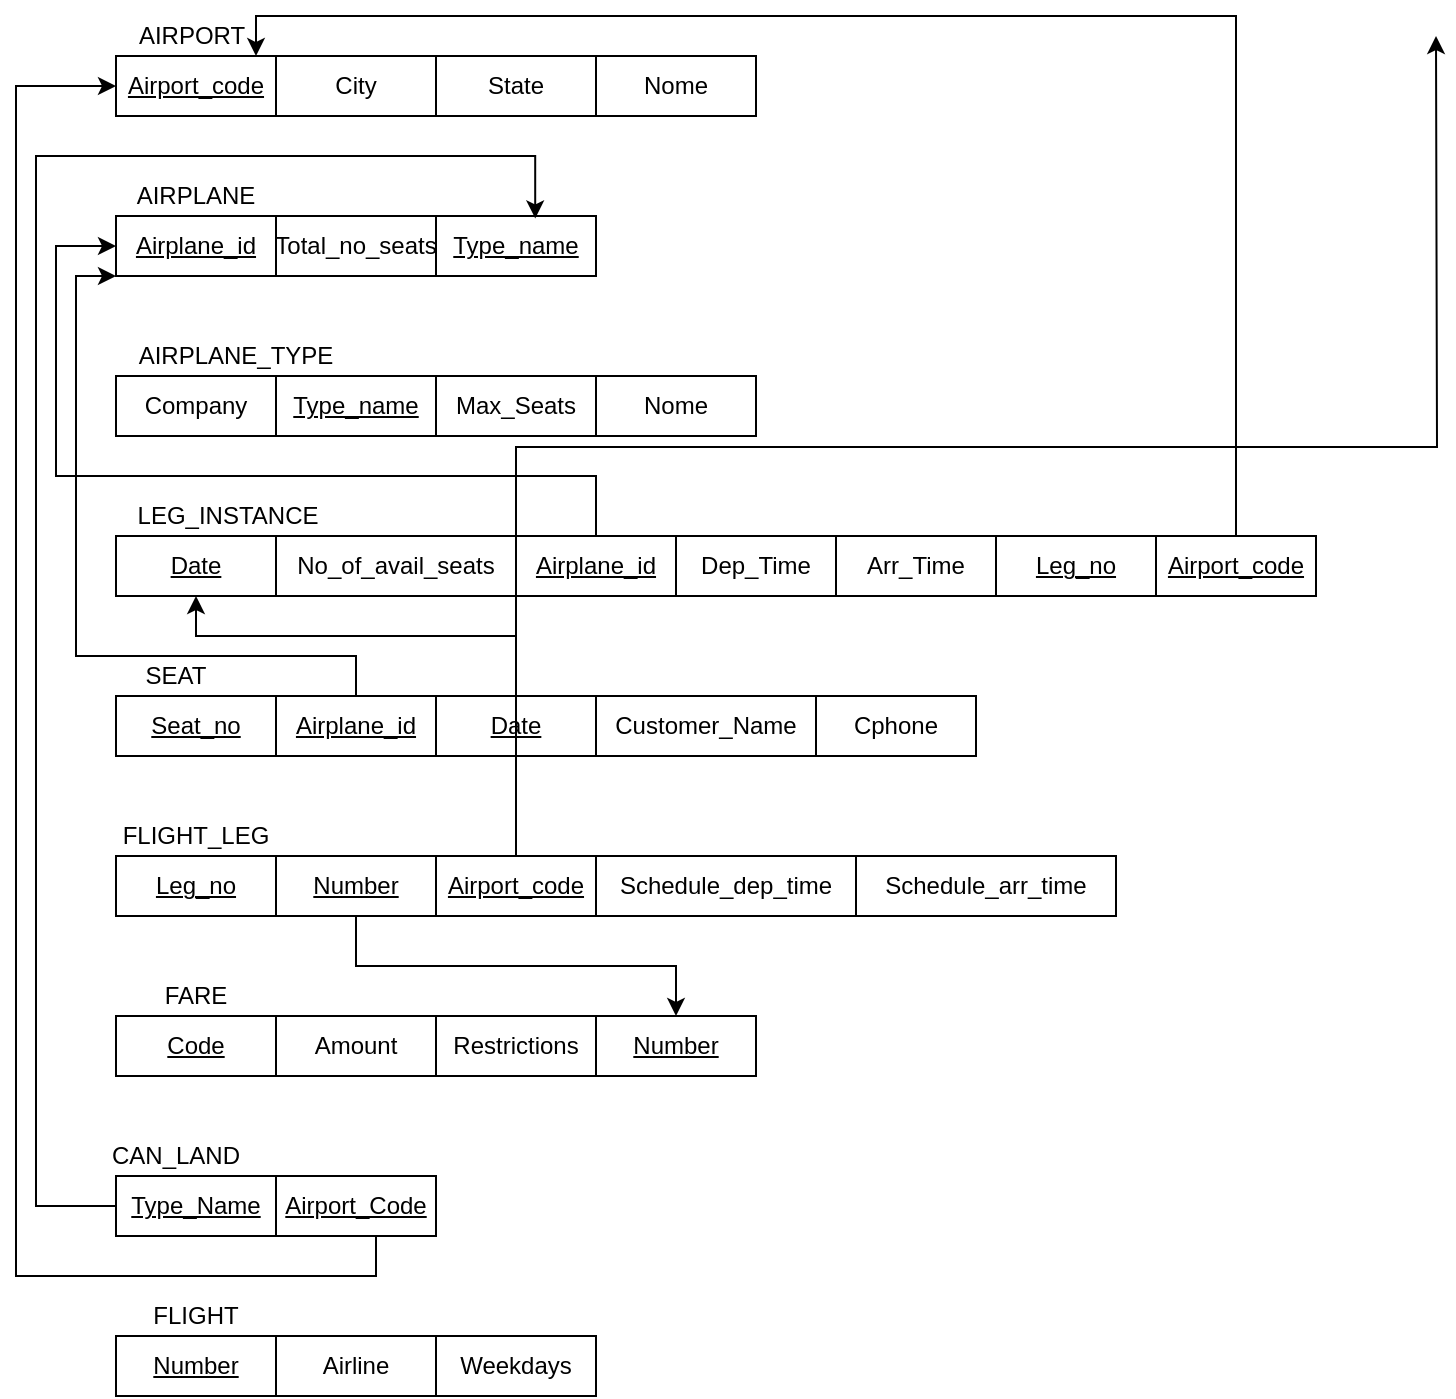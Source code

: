 <mxfile version="12.8.8" type="google"><diagram id="ZekPBBCs7eS7tnP7FtFp" name="Page-1"><mxGraphModel dx="1825" dy="548" grid="1" gridSize="10" guides="1" tooltips="1" connect="1" arrows="1" fold="1" page="1" pageScale="1" pageWidth="827" pageHeight="1169" math="0" shadow="0"><root><mxCell id="0"/><mxCell id="1" parent="0"/><mxCell id="h-4qC8QzksJ54O2z_9Or-4" value="Airport_code" style="rounded=0;whiteSpace=wrap;html=1;fontStyle=4" parent="1" vertex="1"><mxGeometry x="50" y="50" width="80" height="30" as="geometry"/></mxCell><mxCell id="h-4qC8QzksJ54O2z_9Or-5" value="City" style="rounded=0;whiteSpace=wrap;html=1;" parent="1" vertex="1"><mxGeometry x="130" y="50" width="80" height="30" as="geometry"/></mxCell><mxCell id="h-4qC8QzksJ54O2z_9Or-6" value="State" style="rounded=0;whiteSpace=wrap;html=1;" parent="1" vertex="1"><mxGeometry x="210" y="50" width="80" height="30" as="geometry"/></mxCell><mxCell id="h-4qC8QzksJ54O2z_9Or-7" value="Nome" style="rounded=0;whiteSpace=wrap;html=1;" parent="1" vertex="1"><mxGeometry x="290" y="50" width="80" height="30" as="geometry"/></mxCell><mxCell id="h-4qC8QzksJ54O2z_9Or-8" value="AIRPORT" style="text;html=1;strokeColor=none;fillColor=none;align=center;verticalAlign=middle;whiteSpace=wrap;rounded=0;" parent="1" vertex="1"><mxGeometry x="68" y="30" width="40" height="20" as="geometry"/></mxCell><mxCell id="h-4qC8QzksJ54O2z_9Or-9" value="Airplane_id" style="rounded=0;whiteSpace=wrap;html=1;fontStyle=4" parent="1" vertex="1"><mxGeometry x="50" y="130" width="80" height="30" as="geometry"/></mxCell><mxCell id="h-4qC8QzksJ54O2z_9Or-10" value="Total_no_seats" style="rounded=0;whiteSpace=wrap;html=1;" parent="1" vertex="1"><mxGeometry x="130" y="130" width="80" height="30" as="geometry"/></mxCell><mxCell id="h-4qC8QzksJ54O2z_9Or-11" value="&lt;u&gt;Type_name&lt;/u&gt;" style="rounded=0;whiteSpace=wrap;html=1;" parent="1" vertex="1"><mxGeometry x="210" y="130" width="80" height="30" as="geometry"/></mxCell><mxCell id="h-4qC8QzksJ54O2z_9Or-13" value="AIRPLANE" style="text;html=1;strokeColor=none;fillColor=none;align=center;verticalAlign=middle;whiteSpace=wrap;rounded=0;" parent="1" vertex="1"><mxGeometry x="70" y="110" width="40" height="20" as="geometry"/></mxCell><mxCell id="h-4qC8QzksJ54O2z_9Or-14" value="Company" style="rounded=0;whiteSpace=wrap;html=1;fontStyle=0" parent="1" vertex="1"><mxGeometry x="50" y="210" width="80" height="30" as="geometry"/></mxCell><mxCell id="h-4qC8QzksJ54O2z_9Or-15" value="Type_name" style="rounded=0;whiteSpace=wrap;html=1;fontStyle=4" parent="1" vertex="1"><mxGeometry x="130" y="210" width="80" height="30" as="geometry"/></mxCell><mxCell id="h-4qC8QzksJ54O2z_9Or-16" value="Max_Seats" style="rounded=0;whiteSpace=wrap;html=1;" parent="1" vertex="1"><mxGeometry x="210" y="210" width="80" height="30" as="geometry"/></mxCell><mxCell id="h-4qC8QzksJ54O2z_9Or-17" value="Nome" style="rounded=0;whiteSpace=wrap;html=1;" parent="1" vertex="1"><mxGeometry x="290" y="210" width="80" height="30" as="geometry"/></mxCell><mxCell id="h-4qC8QzksJ54O2z_9Or-18" value="AIRPLANE_TYPE" style="text;html=1;strokeColor=none;fillColor=none;align=center;verticalAlign=middle;whiteSpace=wrap;rounded=0;" parent="1" vertex="1"><mxGeometry x="90" y="190" width="40" height="20" as="geometry"/></mxCell><mxCell id="h-4qC8QzksJ54O2z_9Or-21" value="Date" style="rounded=0;whiteSpace=wrap;html=1;fontStyle=4;" parent="1" vertex="1"><mxGeometry x="50" y="290" width="80" height="30" as="geometry"/></mxCell><mxCell id="h-4qC8QzksJ54O2z_9Or-22" value="No_of_avail_seats" style="rounded=0;whiteSpace=wrap;html=1;" parent="1" vertex="1"><mxGeometry x="130" y="290" width="120" height="30" as="geometry"/></mxCell><mxCell id="h-4qC8QzksJ54O2z_9Or-66" style="edgeStyle=orthogonalEdgeStyle;rounded=0;orthogonalLoop=1;jettySize=auto;html=1;exitX=0.5;exitY=0;exitDx=0;exitDy=0;" parent="1" source="h-4qC8QzksJ54O2z_9Or-23" edge="1"><mxGeometry relative="1" as="geometry"><mxPoint x="50" y="145" as="targetPoint"/><Array as="points"><mxPoint x="290" y="260"/><mxPoint x="20" y="260"/><mxPoint x="20" y="145"/></Array></mxGeometry></mxCell><mxCell id="h-4qC8QzksJ54O2z_9Or-23" value="Airplane_id" style="rounded=0;whiteSpace=wrap;html=1;fontStyle=4" parent="1" vertex="1"><mxGeometry x="250" y="290" width="80" height="30" as="geometry"/></mxCell><mxCell id="h-4qC8QzksJ54O2z_9Or-24" value="Dep_Time" style="rounded=0;whiteSpace=wrap;html=1;" parent="1" vertex="1"><mxGeometry x="330" y="290" width="80" height="30" as="geometry"/></mxCell><mxCell id="h-4qC8QzksJ54O2z_9Or-25" value="LEG_INSTANCE" style="text;html=1;strokeColor=none;fillColor=none;align=center;verticalAlign=middle;whiteSpace=wrap;rounded=0;" parent="1" vertex="1"><mxGeometry x="86" y="270" width="40" height="20" as="geometry"/></mxCell><mxCell id="h-4qC8QzksJ54O2z_9Or-26" value="Seat_no" style="rounded=0;whiteSpace=wrap;html=1;fontStyle=4" parent="1" vertex="1"><mxGeometry x="50" y="370" width="80" height="30" as="geometry"/></mxCell><mxCell id="h-4qC8QzksJ54O2z_9Or-67" style="edgeStyle=orthogonalEdgeStyle;rounded=0;orthogonalLoop=1;jettySize=auto;html=1;exitX=0.5;exitY=0;exitDx=0;exitDy=0;entryX=0;entryY=1;entryDx=0;entryDy=0;" parent="1" source="h-4qC8QzksJ54O2z_9Or-27" target="h-4qC8QzksJ54O2z_9Or-9" edge="1"><mxGeometry relative="1" as="geometry"><mxPoint x="30" y="250" as="targetPoint"/><Array as="points"><mxPoint x="170" y="350"/><mxPoint x="30" y="350"/><mxPoint x="30" y="160"/></Array></mxGeometry></mxCell><mxCell id="h-4qC8QzksJ54O2z_9Or-27" value="Airplane_id" style="rounded=0;whiteSpace=wrap;html=1;fontStyle=4" parent="1" vertex="1"><mxGeometry x="130" y="370" width="80" height="30" as="geometry"/></mxCell><mxCell id="h-4qC8QzksJ54O2z_9Or-68" style="edgeStyle=orthogonalEdgeStyle;rounded=0;orthogonalLoop=1;jettySize=auto;html=1;exitX=0.5;exitY=0;exitDx=0;exitDy=0;entryX=0.5;entryY=1;entryDx=0;entryDy=0;" parent="1" source="h-4qC8QzksJ54O2z_9Or-28" target="h-4qC8QzksJ54O2z_9Or-21" edge="1"><mxGeometry relative="1" as="geometry"><mxPoint x="250" y="340" as="targetPoint"/><Array as="points"><mxPoint x="250" y="340"/><mxPoint x="90" y="340"/></Array></mxGeometry></mxCell><mxCell id="h-4qC8QzksJ54O2z_9Or-28" value="Date" style="rounded=0;whiteSpace=wrap;html=1;fontStyle=4" parent="1" vertex="1"><mxGeometry x="210" y="370" width="80" height="30" as="geometry"/></mxCell><mxCell id="h-4qC8QzksJ54O2z_9Or-29" value="Customer_Name" style="rounded=0;whiteSpace=wrap;html=1;" parent="1" vertex="1"><mxGeometry x="290" y="370" width="110" height="30" as="geometry"/></mxCell><mxCell id="h-4qC8QzksJ54O2z_9Or-30" value="SEAT" style="text;html=1;strokeColor=none;fillColor=none;align=center;verticalAlign=middle;whiteSpace=wrap;rounded=0;" parent="1" vertex="1"><mxGeometry x="60" y="350" width="40" height="20" as="geometry"/></mxCell><mxCell id="h-4qC8QzksJ54O2z_9Or-31" value="Leg_no" style="rounded=0;whiteSpace=wrap;html=1;fontStyle=4" parent="1" vertex="1"><mxGeometry x="50" y="450" width="80" height="30" as="geometry"/></mxCell><mxCell id="h-4qC8QzksJ54O2z_9Or-70" style="edgeStyle=orthogonalEdgeStyle;rounded=0;orthogonalLoop=1;jettySize=auto;html=1;exitX=0.5;exitY=1;exitDx=0;exitDy=0;entryX=0.5;entryY=0;entryDx=0;entryDy=0;" parent="1" source="h-4qC8QzksJ54O2z_9Or-32" target="h-4qC8QzksJ54O2z_9Or-39" edge="1"><mxGeometry relative="1" as="geometry"><mxPoint x="170" y="510" as="targetPoint"/></mxGeometry></mxCell><mxCell id="h-4qC8QzksJ54O2z_9Or-32" value="Number" style="rounded=0;whiteSpace=wrap;html=1;fontStyle=4" parent="1" vertex="1"><mxGeometry x="130" y="450" width="80" height="30" as="geometry"/></mxCell><mxCell id="h-4qC8QzksJ54O2z_9Or-71" style="edgeStyle=orthogonalEdgeStyle;rounded=0;orthogonalLoop=1;jettySize=auto;html=1;exitX=0.5;exitY=0;exitDx=0;exitDy=0;" parent="1" source="h-4qC8QzksJ54O2z_9Or-33" edge="1"><mxGeometry relative="1" as="geometry"><mxPoint x="710" y="40" as="targetPoint"/></mxGeometry></mxCell><mxCell id="h-4qC8QzksJ54O2z_9Or-33" value="Airport_code" style="rounded=0;whiteSpace=wrap;html=1;fontStyle=4" parent="1" vertex="1"><mxGeometry x="210" y="450" width="80" height="30" as="geometry"/></mxCell><mxCell id="h-4qC8QzksJ54O2z_9Or-34" value="Schedule_dep_time" style="rounded=0;whiteSpace=wrap;html=1;" parent="1" vertex="1"><mxGeometry x="290" y="450" width="130" height="30" as="geometry"/></mxCell><mxCell id="h-4qC8QzksJ54O2z_9Or-35" value="FLIGHT_LEG" style="text;html=1;strokeColor=none;fillColor=none;align=center;verticalAlign=middle;whiteSpace=wrap;rounded=0;" parent="1" vertex="1"><mxGeometry x="70" y="430" width="40" height="20" as="geometry"/></mxCell><mxCell id="h-4qC8QzksJ54O2z_9Or-36" value="Code" style="rounded=0;whiteSpace=wrap;html=1;fontStyle=4" parent="1" vertex="1"><mxGeometry x="50" y="530" width="80" height="30" as="geometry"/></mxCell><mxCell id="h-4qC8QzksJ54O2z_9Or-37" value="Amount" style="rounded=0;whiteSpace=wrap;html=1;" parent="1" vertex="1"><mxGeometry x="130" y="530" width="80" height="30" as="geometry"/></mxCell><mxCell id="h-4qC8QzksJ54O2z_9Or-38" value="Restrictions" style="rounded=0;whiteSpace=wrap;html=1;" parent="1" vertex="1"><mxGeometry x="210" y="530" width="80" height="30" as="geometry"/></mxCell><mxCell id="h-4qC8QzksJ54O2z_9Or-39" value="Number" style="rounded=0;whiteSpace=wrap;html=1;fontStyle=4" parent="1" vertex="1"><mxGeometry x="290" y="530" width="80" height="30" as="geometry"/></mxCell><mxCell id="h-4qC8QzksJ54O2z_9Or-40" value="FARE" style="text;html=1;strokeColor=none;fillColor=none;align=center;verticalAlign=middle;whiteSpace=wrap;rounded=0;" parent="1" vertex="1"><mxGeometry x="70" y="510" width="40" height="20" as="geometry"/></mxCell><mxCell id="h-4qC8QzksJ54O2z_9Or-44" value="Arr_Time" style="rounded=0;whiteSpace=wrap;html=1;" parent="1" vertex="1"><mxGeometry x="410" y="290" width="80" height="30" as="geometry"/></mxCell><mxCell id="h-4qC8QzksJ54O2z_9Or-45" value="Leg_no" style="rounded=0;whiteSpace=wrap;html=1;fontStyle=4" parent="1" vertex="1"><mxGeometry x="490" y="290" width="80" height="30" as="geometry"/></mxCell><mxCell id="h-4qC8QzksJ54O2z_9Or-69" style="edgeStyle=orthogonalEdgeStyle;rounded=0;orthogonalLoop=1;jettySize=auto;html=1;exitX=0.5;exitY=0;exitDx=0;exitDy=0;entryX=0.875;entryY=0;entryDx=0;entryDy=0;entryPerimeter=0;" parent="1" source="h-4qC8QzksJ54O2z_9Or-46" target="h-4qC8QzksJ54O2z_9Or-4" edge="1"><mxGeometry relative="1" as="geometry"><mxPoint x="520" y="10" as="targetPoint"/></mxGeometry></mxCell><mxCell id="h-4qC8QzksJ54O2z_9Or-46" value="Airport_code" style="rounded=0;whiteSpace=wrap;html=1;fontStyle=4" parent="1" vertex="1"><mxGeometry x="570" y="290" width="80" height="30" as="geometry"/></mxCell><mxCell id="h-4qC8QzksJ54O2z_9Or-49" value="Cphone" style="rounded=0;whiteSpace=wrap;html=1;" parent="1" vertex="1"><mxGeometry x="400" y="370" width="80" height="30" as="geometry"/></mxCell><mxCell id="h-4qC8QzksJ54O2z_9Or-50" value="Schedule_arr_time" style="rounded=0;whiteSpace=wrap;html=1;" parent="1" vertex="1"><mxGeometry x="420" y="450" width="130" height="30" as="geometry"/></mxCell><mxCell id="h-4qC8QzksJ54O2z_9Or-62" style="edgeStyle=orthogonalEdgeStyle;rounded=0;orthogonalLoop=1;jettySize=auto;html=1;exitX=0.625;exitY=1;exitDx=0;exitDy=0;exitPerimeter=0;" parent="1" source="h-4qC8QzksJ54O2z_9Or-52" edge="1"><mxGeometry relative="1" as="geometry"><mxPoint x="50" y="65" as="targetPoint"/><mxPoint x="180" y="660" as="sourcePoint"/><Array as="points"><mxPoint x="180" y="660"/><mxPoint y="660"/><mxPoint y="65"/></Array></mxGeometry></mxCell><mxCell id="h-4qC8QzksJ54O2z_9Or-63" style="edgeStyle=orthogonalEdgeStyle;rounded=0;orthogonalLoop=1;jettySize=auto;html=1;exitX=0;exitY=0.5;exitDx=0;exitDy=0;entryX=0.62;entryY=0.04;entryDx=0;entryDy=0;entryPerimeter=0;" parent="1" source="h-4qC8QzksJ54O2z_9Or-51" target="h-4qC8QzksJ54O2z_9Or-11" edge="1"><mxGeometry relative="1" as="geometry"><mxPoint x="250" y="100" as="targetPoint"/><Array as="points"><mxPoint x="10" y="625"/><mxPoint x="10" y="100"/><mxPoint x="260" y="100"/></Array></mxGeometry></mxCell><mxCell id="h-4qC8QzksJ54O2z_9Or-51" value="Type_Name" style="rounded=0;whiteSpace=wrap;html=1;fontStyle=4" parent="1" vertex="1"><mxGeometry x="50" y="610" width="80" height="30" as="geometry"/></mxCell><mxCell id="h-4qC8QzksJ54O2z_9Or-52" value="Airport_Code" style="rounded=0;whiteSpace=wrap;html=1;fontStyle=4" parent="1" vertex="1"><mxGeometry x="130" y="610" width="80" height="30" as="geometry"/></mxCell><mxCell id="h-4qC8QzksJ54O2z_9Or-55" value="CAN_LAND" style="text;html=1;strokeColor=none;fillColor=none;align=center;verticalAlign=middle;whiteSpace=wrap;rounded=0;" parent="1" vertex="1"><mxGeometry x="60" y="590" width="40" height="20" as="geometry"/></mxCell><mxCell id="h-4qC8QzksJ54O2z_9Or-56" value="Number" style="rounded=0;whiteSpace=wrap;html=1;fontStyle=4" parent="1" vertex="1"><mxGeometry x="50" y="690" width="80" height="30" as="geometry"/></mxCell><mxCell id="h-4qC8QzksJ54O2z_9Or-57" value="Airline" style="rounded=0;whiteSpace=wrap;html=1;" parent="1" vertex="1"><mxGeometry x="130" y="690" width="80" height="30" as="geometry"/></mxCell><mxCell id="h-4qC8QzksJ54O2z_9Or-58" value="Weekdays" style="rounded=0;whiteSpace=wrap;html=1;" parent="1" vertex="1"><mxGeometry x="210" y="690" width="80" height="30" as="geometry"/></mxCell><mxCell id="h-4qC8QzksJ54O2z_9Or-60" value="FLIGHT" style="text;html=1;strokeColor=none;fillColor=none;align=center;verticalAlign=middle;whiteSpace=wrap;rounded=0;" parent="1" vertex="1"><mxGeometry x="70" y="670" width="40" height="20" as="geometry"/></mxCell></root></mxGraphModel></diagram></mxfile>